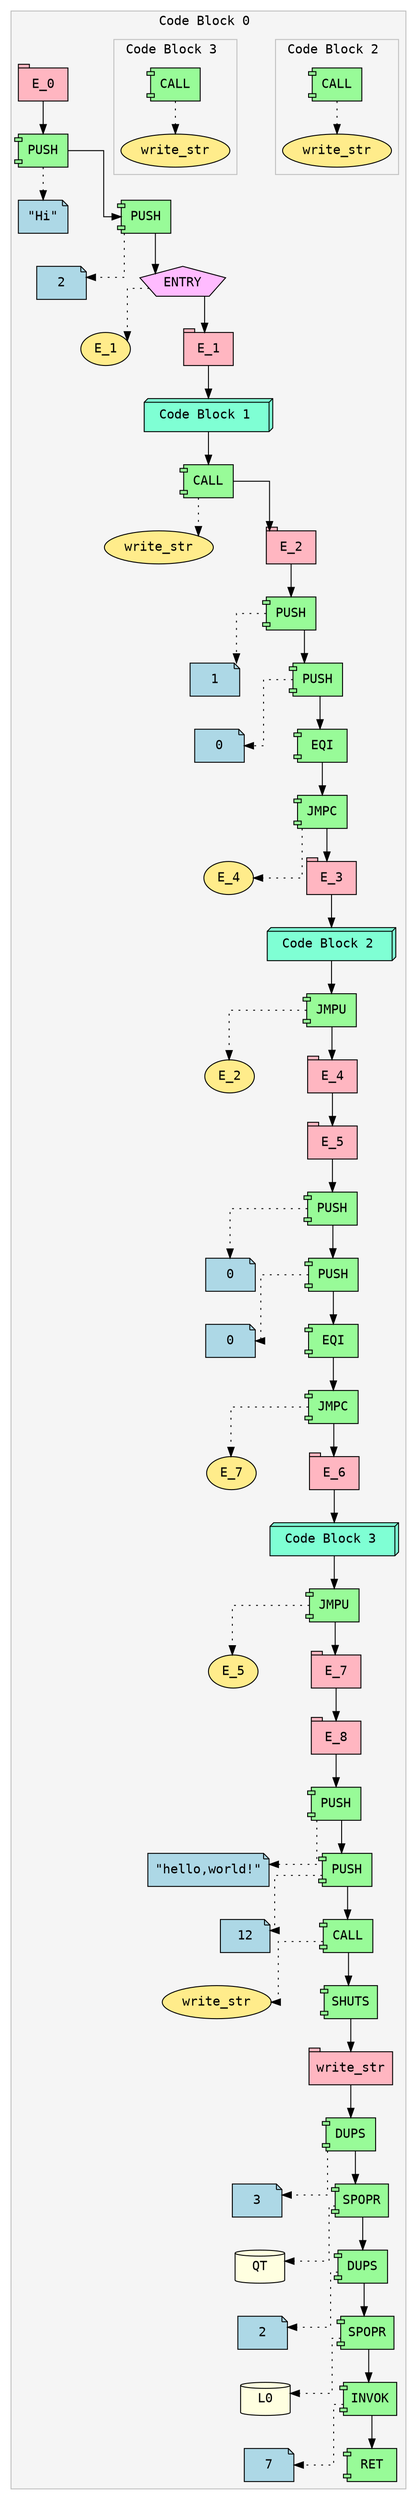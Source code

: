 digraph ir {
splines=ortho;
nodesep=0.8;
ranksep=0.5;
subgraph cluster_0 {
label="Code Block 0 ";
style=filled;
color=gray;
fillcolor=whitesmoke;
fontname="Courier";
Expr_1 [shape=tab style=filled fillcolor=lightpink fontname="Courier" label="E_0"]
Expr_2 [shape=component style=filled fillcolor=palegreen fontname="Courier" label="PUSH"]
Expr_3 [shape=note style=filled fillcolor=lightblue fontname="Courier" label="\"Hi\""]
Expr_2 -> Expr_3 [style=dotted]
Expr_1 -> Expr_2;
Expr_4 [shape=component style=filled fillcolor=palegreen fontname="Courier" label="PUSH"]
Expr_5 [shape=note style=filled fillcolor=lightblue fontname="Courier" label="2"]
Expr_4 -> Expr_5 [style=dotted]
Expr_2 -> Expr_4;
Expr_6 [shape=pentagon style=filled fillcolor=plum1 fontname="Courier" label="ENTRY"]
Expr_7 [shape=ellipse style=filled fillcolor=lightgoldenrod1 fontname="Courier" label="E_1"]
Expr_6 -> Expr_7 [style=dotted]
Expr_4 -> Expr_6;
Expr_8 [shape=tab style=filled fillcolor=lightpink fontname="Courier" label="E_1"]
Expr_6 -> Expr_8;
subgraph cluster_9 {
label="Code Block 1 ";
style=filled;
color=gray;
fillcolor=whitesmoke;
fontname="Courier";
}
Expr_9 [shape=box3d style=filled fillcolor=aquamarine fontname="Courier" label=" Code Block 1  "]
Expr_8 -> Expr_9;
Expr_10 [shape=component style=filled fillcolor=palegreen fontname="Courier" label="CALL"]
Expr_11 [shape=ellipse style=filled fillcolor=lightgoldenrod1 fontname="Courier" label="write_str"]
Expr_10 -> Expr_11 [style=dotted]
Expr_9 -> Expr_10;
Expr_12 [shape=tab style=filled fillcolor=lightpink fontname="Courier" label="E_2"]
Expr_10 -> Expr_12;
Expr_13 [shape=component style=filled fillcolor=palegreen fontname="Courier" label="PUSH"]
Expr_14 [shape=note style=filled fillcolor=lightblue fontname="Courier" label="1"]
Expr_13 -> Expr_14 [style=dotted]
Expr_12 -> Expr_13;
Expr_15 [shape=component style=filled fillcolor=palegreen fontname="Courier" label="PUSH"]
Expr_16 [shape=note style=filled fillcolor=lightblue fontname="Courier" label="0"]
Expr_15 -> Expr_16 [style=dotted]
Expr_13 -> Expr_15;
Expr_17 [shape=component style=filled fillcolor=palegreen fontname="Courier" label="EQI"]
Expr_15 -> Expr_17;
Expr_18 [shape=component style=filled fillcolor=palegreen fontname="Courier" label="JMPC"]
Expr_19 [shape=ellipse style=filled fillcolor=lightgoldenrod1 fontname="Courier" label="E_4"]
Expr_18 -> Expr_19 [style=dotted]
Expr_17 -> Expr_18;
Expr_20 [shape=tab style=filled fillcolor=lightpink fontname="Courier" label="E_3"]
Expr_18 -> Expr_20;
subgraph cluster_21 {
label="Code Block 2 ";
style=filled;
color=gray;
fillcolor=whitesmoke;
fontname="Courier";
Expr_22 [shape=component style=filled fillcolor=palegreen fontname="Courier" label="CALL"]
Expr_23 [shape=ellipse style=filled fillcolor=lightgoldenrod1 fontname="Courier" label="write_str"]
Expr_22 -> Expr_23 [style=dotted]
}
Expr_21 [shape=box3d style=filled fillcolor=aquamarine fontname="Courier" label=" Code Block 2  "]
Expr_20 -> Expr_21;
Expr_24 [shape=component style=filled fillcolor=palegreen fontname="Courier" label="JMPU"]
Expr_25 [shape=ellipse style=filled fillcolor=lightgoldenrod1 fontname="Courier" label="E_2"]
Expr_24 -> Expr_25 [style=dotted]
Expr_21 -> Expr_24;
Expr_26 [shape=tab style=filled fillcolor=lightpink fontname="Courier" label="E_4"]
Expr_24 -> Expr_26;
Expr_27 [shape=tab style=filled fillcolor=lightpink fontname="Courier" label="E_5"]
Expr_26 -> Expr_27;
Expr_28 [shape=component style=filled fillcolor=palegreen fontname="Courier" label="PUSH"]
Expr_29 [shape=note style=filled fillcolor=lightblue fontname="Courier" label="0"]
Expr_28 -> Expr_29 [style=dotted]
Expr_27 -> Expr_28;
Expr_30 [shape=component style=filled fillcolor=palegreen fontname="Courier" label="PUSH"]
Expr_31 [shape=note style=filled fillcolor=lightblue fontname="Courier" label="0"]
Expr_30 -> Expr_31 [style=dotted]
Expr_28 -> Expr_30;
Expr_32 [shape=component style=filled fillcolor=palegreen fontname="Courier" label="EQI"]
Expr_30 -> Expr_32;
Expr_33 [shape=component style=filled fillcolor=palegreen fontname="Courier" label="JMPC"]
Expr_34 [shape=ellipse style=filled fillcolor=lightgoldenrod1 fontname="Courier" label="E_7"]
Expr_33 -> Expr_34 [style=dotted]
Expr_32 -> Expr_33;
Expr_35 [shape=tab style=filled fillcolor=lightpink fontname="Courier" label="E_6"]
Expr_33 -> Expr_35;
subgraph cluster_36 {
label="Code Block 3 ";
style=filled;
color=gray;
fillcolor=whitesmoke;
fontname="Courier";
Expr_37 [shape=component style=filled fillcolor=palegreen fontname="Courier" label="CALL"]
Expr_38 [shape=ellipse style=filled fillcolor=lightgoldenrod1 fontname="Courier" label="write_str"]
Expr_37 -> Expr_38 [style=dotted]
}
Expr_36 [shape=box3d style=filled fillcolor=aquamarine fontname="Courier" label=" Code Block 3  "]
Expr_35 -> Expr_36;
Expr_39 [shape=component style=filled fillcolor=palegreen fontname="Courier" label="JMPU"]
Expr_40 [shape=ellipse style=filled fillcolor=lightgoldenrod1 fontname="Courier" label="E_5"]
Expr_39 -> Expr_40 [style=dotted]
Expr_36 -> Expr_39;
Expr_41 [shape=tab style=filled fillcolor=lightpink fontname="Courier" label="E_7"]
Expr_39 -> Expr_41;
Expr_42 [shape=tab style=filled fillcolor=lightpink fontname="Courier" label="E_8"]
Expr_41 -> Expr_42;
Expr_43 [shape=component style=filled fillcolor=palegreen fontname="Courier" label="PUSH"]
Expr_44 [shape=note style=filled fillcolor=lightblue fontname="Courier" label="\"hello,world!\""]
Expr_43 -> Expr_44 [style=dotted]
Expr_42 -> Expr_43;
Expr_45 [shape=component style=filled fillcolor=palegreen fontname="Courier" label="PUSH"]
Expr_46 [shape=note style=filled fillcolor=lightblue fontname="Courier" label="12"]
Expr_45 -> Expr_46 [style=dotted]
Expr_43 -> Expr_45;
Expr_47 [shape=component style=filled fillcolor=palegreen fontname="Courier" label="CALL"]
Expr_48 [shape=ellipse style=filled fillcolor=lightgoldenrod1 fontname="Courier" label="write_str"]
Expr_47 -> Expr_48 [style=dotted]
Expr_45 -> Expr_47;
Expr_49 [shape=component style=filled fillcolor=palegreen fontname="Courier" label="SHUTS"]
Expr_47 -> Expr_49;
Expr_50 [shape=tab style=filled fillcolor=lightpink fontname="Courier" label="write_str"]
Expr_49 -> Expr_50;
Expr_51 [shape=component style=filled fillcolor=palegreen fontname="Courier" label="DUPS"]
Expr_52 [shape=note style=filled fillcolor=lightblue fontname="Courier" label="3"]
Expr_51 -> Expr_52 [style=dotted]
Expr_50 -> Expr_51;
Expr_53 [shape=component style=filled fillcolor=palegreen fontname="Courier" label="SPOPR"]
Expr_54 [shape=cylinder style=filled fillcolor=lightyellow fontname="Courier" label="QT"]
Expr_53 -> Expr_54 [style=dotted]
Expr_51 -> Expr_53;
Expr_55 [shape=component style=filled fillcolor=palegreen fontname="Courier" label="DUPS"]
Expr_56 [shape=note style=filled fillcolor=lightblue fontname="Courier" label="2"]
Expr_55 -> Expr_56 [style=dotted]
Expr_53 -> Expr_55;
Expr_57 [shape=component style=filled fillcolor=palegreen fontname="Courier" label="SPOPR"]
Expr_58 [shape=cylinder style=filled fillcolor=lightyellow fontname="Courier" label="L0"]
Expr_57 -> Expr_58 [style=dotted]
Expr_55 -> Expr_57;
Expr_59 [shape=component style=filled fillcolor=palegreen fontname="Courier" label="INVOK"]
Expr_60 [shape=note style=filled fillcolor=lightblue fontname="Courier" label="7"]
Expr_59 -> Expr_60 [style=dotted]
Expr_57 -> Expr_59;
Expr_61 [shape=component style=filled fillcolor=palegreen fontname="Courier" label="RET"]
Expr_59 -> Expr_61;
}
}
